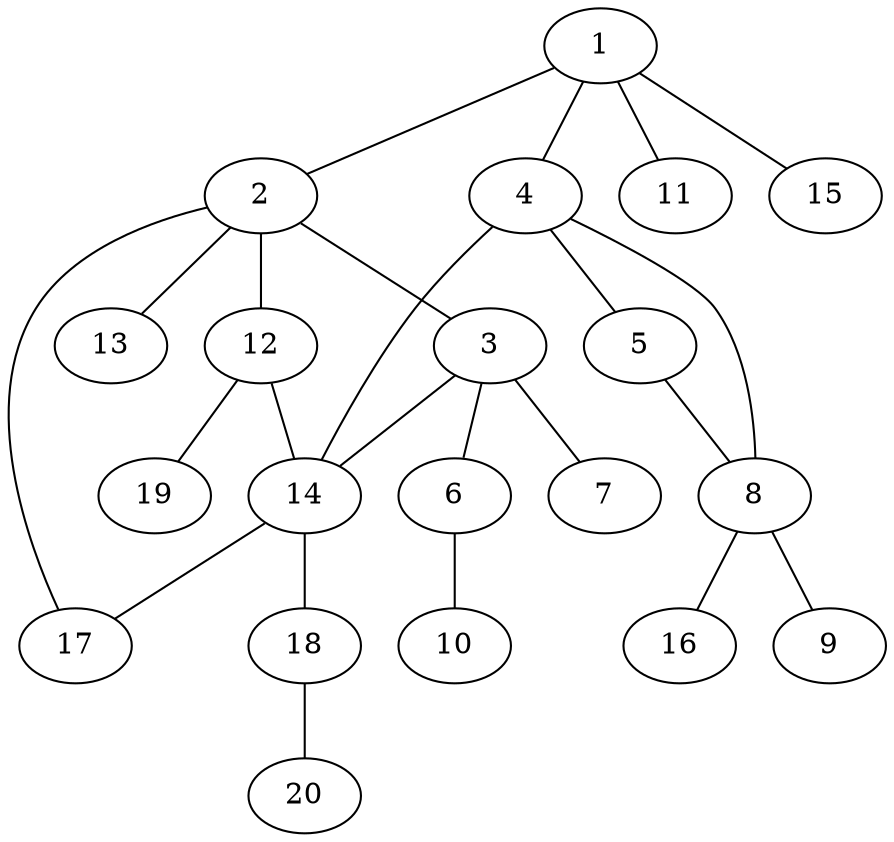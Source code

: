 graph graphname {1--2
1--4
1--11
1--15
2--3
2--12
2--13
2--17
3--6
3--7
3--14
4--5
4--8
4--14
5--8
6--10
8--9
8--16
12--14
12--19
14--17
14--18
18--20
}